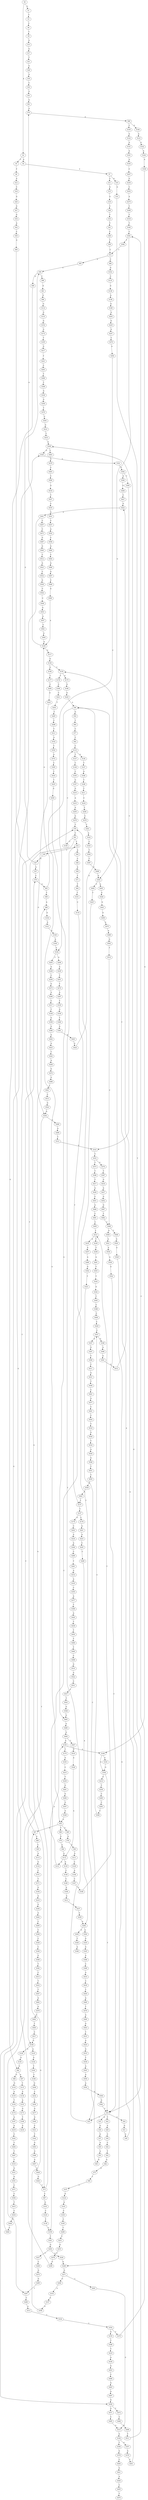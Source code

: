 strict digraph  {
	S0 -> S1 [ label = G ];
	S0 -> S2 [ label = A ];
	S1 -> S3 [ label = T ];
	S2 -> S4 [ label = A ];
	S2 -> S5 [ label = C ];
	S3 -> S6 [ label = C ];
	S4 -> S7 [ label = A ];
	S5 -> S8 [ label = T ];
	S6 -> S9 [ label = T ];
	S7 -> S10 [ label = A ];
	S7 -> S11 [ label = C ];
	S8 -> S12 [ label = A ];
	S9 -> S13 [ label = G ];
	S10 -> S14 [ label = G ];
	S11 -> S15 [ label = G ];
	S12 -> S16 [ label = C ];
	S13 -> S17 [ label = G ];
	S14 -> S18 [ label = T ];
	S15 -> S19 [ label = G ];
	S16 -> S20 [ label = G ];
	S17 -> S21 [ label = T ];
	S18 -> S22 [ label = T ];
	S18 -> S23 [ label = A ];
	S18 -> S24 [ label = G ];
	S18 -> S25 [ label = C ];
	S19 -> S26 [ label = C ];
	S20 -> S27 [ label = G ];
	S21 -> S28 [ label = G ];
	S22 -> S29 [ label = A ];
	S23 -> S30 [ label = G ];
	S24 -> S31 [ label = G ];
	S25 -> S32 [ label = T ];
	S26 -> S33 [ label = T ];
	S27 -> S34 [ label = G ];
	S28 -> S35 [ label = A ];
	S29 -> S36 [ label = C ];
	S30 -> S37 [ label = G ];
	S31 -> S38 [ label = G ];
	S32 -> S39 [ label = C ];
	S32 -> S40 [ label = A ];
	S33 -> S41 [ label = T ];
	S34 -> S42 [ label = A ];
	S35 -> S43 [ label = C ];
	S36 -> S44 [ label = C ];
	S37 -> S45 [ label = A ];
	S38 -> S46 [ label = A ];
	S39 -> S47 [ label = G ];
	S40 -> S48 [ label = C ];
	S41 -> S49 [ label = C ];
	S42 -> S50 [ label = C ];
	S43 -> S51 [ label = G ];
	S44 -> S52 [ label = T ];
	S45 -> S53 [ label = A ];
	S46 -> S54 [ label = G ];
	S46 -> S55 [ label = A ];
	S47 -> S56 [ label = G ];
	S47 -> S57 [ label = A ];
	S48 -> S58 [ label = A ];
	S49 -> S59 [ label = T ];
	S50 -> S60 [ label = G ];
	S51 -> S61 [ label = A ];
	S52 -> S62 [ label = G ];
	S53 -> S63 [ label = G ];
	S54 -> S64 [ label = T ];
	S55 -> S65 [ label = A ];
	S55 -> S66 [ label = T ];
	S55 -> S67 [ label = G ];
	S56 -> S68 [ label = C ];
	S56 -> S69 [ label = A ];
	S57 -> S70 [ label = C ];
	S58 -> S71 [ label = T ];
	S59 -> S72 [ label = C ];
	S60 -> S73 [ label = T ];
	S61 -> S74 [ label = A ];
	S62 -> S75 [ label = G ];
	S63 -> S76 [ label = T ];
	S64 -> S77 [ label = C ];
	S65 -> S78 [ label = A ];
	S66 -> S79 [ label = G ];
	S67 -> S80 [ label = A ];
	S67 -> S76 [ label = T ];
	S68 -> S81 [ label = G ];
	S69 -> S82 [ label = G ];
	S70 -> S83 [ label = G ];
	S71 -> S84 [ label = T ];
	S72 -> S85 [ label = G ];
	S72 -> S86 [ label = C ];
	S73 -> S87 [ label = C ];
	S73 -> S88 [ label = A ];
	S74 -> S89 [ label = A ];
	S75 -> S90 [ label = T ];
	S76 -> S91 [ label = C ];
	S77 -> S92 [ label = C ];
	S78 -> S93 [ label = C ];
	S79 -> S94 [ label = A ];
	S80 -> S95 [ label = C ];
	S81 -> S96 [ label = G ];
	S82 -> S97 [ label = A ];
	S82 -> S98 [ label = G ];
	S83 -> S99 [ label = T ];
	S83 -> S100 [ label = A ];
	S84 -> S101 [ label = T ];
	S85 -> S56 [ label = G ];
	S86 -> S102 [ label = G ];
	S87 -> S103 [ label = G ];
	S88 -> S104 [ label = G ];
	S89 -> S105 [ label = C ];
	S89 -> S106 [ label = G ];
	S90 -> S107 [ label = T ];
	S91 -> S108 [ label = G ];
	S91 -> S32 [ label = T ];
	S91 -> S109 [ label = C ];
	S92 -> S110 [ label = C ];
	S93 -> S111 [ label = A ];
	S94 -> S112 [ label = A ];
	S95 -> S113 [ label = A ];
	S96 -> S114 [ label = G ];
	S97 -> S115 [ label = T ];
	S98 -> S116 [ label = G ];
	S99 -> S88 [ label = A ];
	S100 -> S117 [ label = G ];
	S100 -> S74 [ label = A ];
	S101 -> S118 [ label = C ];
	S102 -> S119 [ label = C ];
	S103 -> S120 [ label = C ];
	S104 -> S121 [ label = A ];
	S105 -> S122 [ label = A ];
	S106 -> S123 [ label = A ];
	S107 -> S124 [ label = A ];
	S108 -> S125 [ label = A ];
	S108 -> S126 [ label = G ];
	S109 -> S110 [ label = C ];
	S110 -> S127 [ label = T ];
	S110 -> S128 [ label = A ];
	S111 -> S129 [ label = C ];
	S112 -> S130 [ label = G ];
	S112 -> S131 [ label = A ];
	S113 -> S132 [ label = G ];
	S114 -> S133 [ label = G ];
	S115 -> S134 [ label = A ];
	S116 -> S135 [ label = A ];
	S117 -> S136 [ label = G ];
	S118 -> S137 [ label = T ];
	S119 -> S138 [ label = G ];
	S120 -> S139 [ label = T ];
	S121 -> S140 [ label = C ];
	S122 -> S141 [ label = A ];
	S123 -> S142 [ label = A ];
	S124 -> S143 [ label = A ];
	S125 -> S144 [ label = G ];
	S126 -> S145 [ label = A ];
	S127 -> S146 [ label = C ];
	S128 -> S147 [ label = T ];
	S129 -> S148 [ label = A ];
	S130 -> S149 [ label = C ];
	S131 -> S150 [ label = A ];
	S132 -> S151 [ label = C ];
	S133 -> S152 [ label = G ];
	S134 -> S153 [ label = A ];
	S135 -> S154 [ label = T ];
	S136 -> S155 [ label = T ];
	S136 -> S156 [ label = G ];
	S137 -> S157 [ label = T ];
	S138 -> S158 [ label = A ];
	S139 -> S159 [ label = C ];
	S140 -> S160 [ label = A ];
	S141 -> S161 [ label = A ];
	S142 -> S162 [ label = A ];
	S143 -> S163 [ label = C ];
	S144 -> S164 [ label = T ];
	S145 -> S82 [ label = G ];
	S146 -> S165 [ label = C ];
	S147 -> S166 [ label = G ];
	S148 -> S167 [ label = C ];
	S149 -> S168 [ label = C ];
	S150 -> S169 [ label = A ];
	S150 -> S170 [ label = T ];
	S151 -> S171 [ label = T ];
	S152 -> S172 [ label = G ];
	S153 -> S173 [ label = G ];
	S154 -> S174 [ label = T ];
	S155 -> S175 [ label = G ];
	S155 -> S176 [ label = T ];
	S156 -> S177 [ label = T ];
	S157 -> S178 [ label = C ];
	S157 -> S179 [ label = A ];
	S158 -> S180 [ label = G ];
	S159 -> S181 [ label = T ];
	S160 -> S182 [ label = C ];
	S161 -> S183 [ label = A ];
	S162 -> S184 [ label = A ];
	S163 -> S185 [ label = C ];
	S164 -> S186 [ label = T ];
	S165 -> S187 [ label = G ];
	S166 -> S188 [ label = T ];
	S167 -> S189 [ label = C ];
	S168 -> S190 [ label = A ];
	S169 -> S191 [ label = A ];
	S169 -> S192 [ label = G ];
	S170 -> S193 [ label = A ];
	S171 -> S194 [ label = G ];
	S172 -> S195 [ label = T ];
	S173 -> S196 [ label = T ];
	S174 -> S197 [ label = A ];
	S175 -> S198 [ label = G ];
	S176 -> S199 [ label = C ];
	S177 -> S200 [ label = C ];
	S178 -> S201 [ label = A ];
	S179 -> S202 [ label = C ];
	S180 -> S203 [ label = A ];
	S181 -> S204 [ label = G ];
	S182 -> S205 [ label = C ];
	S182 -> S206 [ label = A ];
	S183 -> S207 [ label = C ];
	S184 -> S169 [ label = A ];
	S185 -> S208 [ label = T ];
	S186 -> S209 [ label = G ];
	S187 -> S210 [ label = G ];
	S188 -> S211 [ label = T ];
	S189 -> S212 [ label = T ];
	S190 -> S213 [ label = A ];
	S191 -> S192 [ label = G ];
	S192 -> S214 [ label = G ];
	S192 -> S18 [ label = T ];
	S193 -> S215 [ label = C ];
	S194 -> S216 [ label = A ];
	S195 -> S217 [ label = G ];
	S196 -> S218 [ label = A ];
	S197 -> S219 [ label = A ];
	S198 -> S220 [ label = G ];
	S199 -> S221 [ label = C ];
	S200 -> S222 [ label = G ];
	S201 -> S223 [ label = A ];
	S202 -> S224 [ label = A ];
	S203 -> S225 [ label = G ];
	S204 -> S226 [ label = A ];
	S204 -> S227 [ label = T ];
	S205 -> S228 [ label = A ];
	S206 -> S229 [ label = A ];
	S207 -> S230 [ label = G ];
	S208 -> S231 [ label = C ];
	S209 -> S232 [ label = C ];
	S210 -> S233 [ label = A ];
	S211 -> S234 [ label = C ];
	S212 -> S235 [ label = A ];
	S212 -> S236 [ label = T ];
	S213 -> S237 [ label = C ];
	S214 -> S238 [ label = T ];
	S215 -> S239 [ label = T ];
	S216 -> S240 [ label = G ];
	S217 -> S241 [ label = T ];
	S219 -> S242 [ label = C ];
	S220 -> S46 [ label = A ];
	S221 -> S243 [ label = T ];
	S222 -> S244 [ label = G ];
	S223 -> S245 [ label = C ];
	S224 -> S246 [ label = A ];
	S225 -> S247 [ label = A ];
	S226 -> S248 [ label = G ];
	S227 -> S249 [ label = C ];
	S228 -> S250 [ label = C ];
	S229 -> S251 [ label = T ];
	S230 -> S252 [ label = C ];
	S231 -> S253 [ label = G ];
	S232 -> S254 [ label = C ];
	S233 -> S255 [ label = A ];
	S234 -> S256 [ label = T ];
	S235 -> S257 [ label = A ];
	S236 -> S258 [ label = T ];
	S237 -> S259 [ label = C ];
	S238 -> S260 [ label = C ];
	S239 -> S261 [ label = G ];
	S240 -> S262 [ label = A ];
	S241 -> S263 [ label = C ];
	S242 -> S264 [ label = T ];
	S243 -> S265 [ label = T ];
	S244 -> S266 [ label = G ];
	S244 -> S267 [ label = T ];
	S245 -> S268 [ label = C ];
	S246 -> S269 [ label = C ];
	S247 -> S270 [ label = C ];
	S248 -> S271 [ label = G ];
	S249 -> S272 [ label = G ];
	S250 -> S273 [ label = G ];
	S251 -> S274 [ label = T ];
	S252 -> S275 [ label = A ];
	S253 -> S276 [ label = T ];
	S254 -> S277 [ label = G ];
	S255 -> S278 [ label = G ];
	S256 -> S279 [ label = C ];
	S257 -> S280 [ label = A ];
	S258 -> S281 [ label = A ];
	S259 -> S282 [ label = A ];
	S260 -> S283 [ label = C ];
	S261 -> S284 [ label = G ];
	S262 -> S285 [ label = C ];
	S263 -> S286 [ label = T ];
	S264 -> S287 [ label = T ];
	S265 -> S288 [ label = C ];
	S266 -> S289 [ label = G ];
	S267 -> S290 [ label = C ];
	S268 -> S282 [ label = A ];
	S269 -> S291 [ label = T ];
	S270 -> S292 [ label = A ];
	S271 -> S293 [ label = C ];
	S271 -> S294 [ label = G ];
	S272 -> S295 [ label = G ];
	S273 -> S296 [ label = A ];
	S274 -> S297 [ label = A ];
	S275 -> S298 [ label = C ];
	S276 -> S299 [ label = G ];
	S277 -> S300 [ label = G ];
	S278 -> S76 [ label = T ];
	S279 -> S301 [ label = T ];
	S280 -> S302 [ label = G ];
	S281 -> S303 [ label = T ];
	S282 -> S304 [ label = A ];
	S282 -> S305 [ label = G ];
	S283 -> S306 [ label = C ];
	S284 -> S307 [ label = G ];
	S285 -> S308 [ label = C ];
	S286 -> S309 [ label = T ];
	S287 -> S310 [ label = T ];
	S288 -> S311 [ label = T ];
	S289 -> S312 [ label = T ];
	S290 -> S313 [ label = A ];
	S291 -> S314 [ label = A ];
	S292 -> S182 [ label = C ];
	S293 -> S315 [ label = G ];
	S294 -> S316 [ label = G ];
	S295 -> S267 [ label = T ];
	S296 -> S317 [ label = C ];
	S297 -> S318 [ label = T ];
	S298 -> S319 [ label = T ];
	S299 -> S320 [ label = G ];
	S300 -> S321 [ label = C ];
	S301 -> S322 [ label = A ];
	S302 -> S323 [ label = T ];
	S303 -> S324 [ label = T ];
	S304 -> S325 [ label = G ];
	S305 -> S326 [ label = T ];
	S306 -> S327 [ label = C ];
	S307 -> S328 [ label = A ];
	S308 -> S329 [ label = C ];
	S309 -> S330 [ label = G ];
	S310 -> S331 [ label = G ];
	S311 -> S332 [ label = A ];
	S312 -> S333 [ label = T ];
	S313 -> S334 [ label = C ];
	S314 -> S335 [ label = A ];
	S315 -> S336 [ label = G ];
	S316 -> S337 [ label = A ];
	S317 -> S338 [ label = T ];
	S318 -> S339 [ label = G ];
	S319 -> S340 [ label = T ];
	S320 -> S341 [ label = G ];
	S321 -> S342 [ label = T ];
	S322 -> S343 [ label = C ];
	S323 -> S25 [ label = C ];
	S324 -> S344 [ label = G ];
	S325 -> S345 [ label = G ];
	S326 -> S346 [ label = A ];
	S327 -> S347 [ label = A ];
	S327 -> S348 [ label = G ];
	S328 -> S55 [ label = A ];
	S329 -> S349 [ label = C ];
	S330 -> S350 [ label = G ];
	S331 -> S351 [ label = G ];
	S332 -> S352 [ label = T ];
	S333 -> S353 [ label = T ];
	S334 -> S354 [ label = T ];
	S335 -> S355 [ label = C ];
	S336 -> S356 [ label = T ];
	S336 -> S357 [ label = A ];
	S337 -> S358 [ label = A ];
	S338 -> S359 [ label = G ];
	S339 -> S360 [ label = T ];
	S340 -> S361 [ label = C ];
	S341 -> S362 [ label = G ];
	S342 -> S363 [ label = G ];
	S343 -> S364 [ label = T ];
	S344 -> S365 [ label = T ];
	S345 -> S366 [ label = A ];
	S347 -> S367 [ label = G ];
	S348 -> S368 [ label = A ];
	S349 -> S369 [ label = G ];
	S350 -> S370 [ label = T ];
	S351 -> S371 [ label = C ];
	S352 -> S372 [ label = A ];
	S353 -> S373 [ label = T ];
	S353 -> S374 [ label = G ];
	S354 -> S375 [ label = T ];
	S354 -> S376 [ label = G ];
	S355 -> S377 [ label = A ];
	S356 -> S378 [ label = G ];
	S357 -> S379 [ label = G ];
	S358 -> S67 [ label = G ];
	S359 -> S380 [ label = G ];
	S360 -> S381 [ label = G ];
	S361 -> S382 [ label = T ];
	S361 -> S383 [ label = G ];
	S362 -> S384 [ label = A ];
	S362 -> S385 [ label = T ];
	S363 -> S386 [ label = G ];
	S364 -> S387 [ label = T ];
	S365 -> S388 [ label = C ];
	S366 -> S389 [ label = C ];
	S367 -> S390 [ label = T ];
	S368 -> S391 [ label = G ];
	S369 -> S392 [ label = T ];
	S370 -> S393 [ label = C ];
	S371 -> S394 [ label = C ];
	S372 -> S395 [ label = C ];
	S373 -> S396 [ label = T ];
	S374 -> S397 [ label = T ];
	S375 -> S361 [ label = C ];
	S376 -> S398 [ label = T ];
	S377 -> S399 [ label = T ];
	S378 -> S400 [ label = C ];
	S379 -> S401 [ label = C ];
	S380 -> S402 [ label = A ];
	S381 -> S403 [ label = G ];
	S382 -> S72 [ label = C ];
	S383 -> S404 [ label = C ];
	S383 -> S405 [ label = A ];
	S384 -> S406 [ label = G ];
	S385 -> S333 [ label = T ];
	S386 -> S407 [ label = A ];
	S387 -> S408 [ label = C ];
	S388 -> S409 [ label = C ];
	S389 -> S410 [ label = A ];
	S390 -> S411 [ label = C ];
	S391 -> S412 [ label = G ];
	S392 -> S413 [ label = C ];
	S393 -> S414 [ label = G ];
	S394 -> S415 [ label = T ];
	S395 -> S416 [ label = T ];
	S396 -> S417 [ label = T ];
	S397 -> S418 [ label = G ];
	S398 -> S419 [ label = T ];
	S399 -> S420 [ label = A ];
	S400 -> S421 [ label = G ];
	S401 -> S422 [ label = G ];
	S402 -> S423 [ label = A ];
	S403 -> S424 [ label = G ];
	S404 -> S425 [ label = T ];
	S405 -> S426 [ label = A ];
	S406 -> S427 [ label = C ];
	S407 -> S428 [ label = C ];
	S408 -> S383 [ label = G ];
	S409 -> S429 [ label = C ];
	S410 -> S430 [ label = C ];
	S411 -> S431 [ label = A ];
	S412 -> S155 [ label = T ];
	S413 -> S432 [ label = T ];
	S414 -> S433 [ label = T ];
	S415 -> S434 [ label = C ];
	S416 -> S435 [ label = T ];
	S417 -> S436 [ label = A ];
	S418 -> S437 [ label = A ];
	S419 -> S438 [ label = A ];
	S420 -> S439 [ label = T ];
	S421 -> S440 [ label = A ];
	S422 -> S441 [ label = A ];
	S423 -> S442 [ label = T ];
	S424 -> S46 [ label = A ];
	S425 -> S159 [ label = C ];
	S426 -> S443 [ label = G ];
	S427 -> S422 [ label = G ];
	S428 -> S444 [ label = G ];
	S429 -> S327 [ label = C ];
	S430 -> S445 [ label = T ];
	S431 -> S446 [ label = T ];
	S432 -> S447 [ label = T ];
	S433 -> S448 [ label = G ];
	S434 -> S449 [ label = G ];
	S435 -> S450 [ label = G ];
	S436 -> S451 [ label = C ];
	S437 -> S452 [ label = G ];
	S438 -> S453 [ label = G ];
	S439 -> S454 [ label = T ];
	S440 -> S455 [ label = C ];
	S441 -> S456 [ label = G ];
	S441 -> S457 [ label = C ];
	S442 -> S458 [ label = A ];
	S443 -> S459 [ label = G ];
	S444 -> S73 [ label = T ];
	S445 -> S460 [ label = A ];
	S446 -> S461 [ label = C ];
	S447 -> S462 [ label = A ];
	S448 -> S320 [ label = G ];
	S448 -> S463 [ label = T ];
	S449 -> S464 [ label = A ];
	S450 -> S465 [ label = A ];
	S451 -> S466 [ label = A ];
	S452 -> S467 [ label = G ];
	S453 -> S468 [ label = C ];
	S454 -> S469 [ label = T ];
	S455 -> S470 [ label = T ];
	S456 -> S471 [ label = G ];
	S456 -> S472 [ label = T ];
	S457 -> S473 [ label = C ];
	S458 -> S474 [ label = G ];
	S459 -> S475 [ label = A ];
	S460 -> S476 [ label = T ];
	S461 -> S477 [ label = A ];
	S462 -> S478 [ label = A ];
	S463 -> S479 [ label = G ];
	S464 -> S70 [ label = C ];
	S465 -> S480 [ label = A ];
	S466 -> S481 [ label = C ];
	S467 -> S482 [ label = T ];
	S468 -> S483 [ label = G ];
	S469 -> S484 [ label = T ];
	S471 -> S485 [ label = C ];
	S472 -> S486 [ label = C ];
	S473 -> S487 [ label = G ];
	S474 -> S488 [ label = G ];
	S475 -> S489 [ label = G ];
	S476 -> S490 [ label = G ];
	S477 -> S491 [ label = C ];
	S478 -> S492 [ label = G ];
	S479 -> S493 [ label = C ];
	S480 -> S494 [ label = A ];
	S481 -> S495 [ label = C ];
	S482 -> S496 [ label = C ];
	S483 -> S497 [ label = A ];
	S484 -> S498 [ label = C ];
	S485 -> S315 [ label = G ];
	S486 -> S499 [ label = G ];
	S487 -> S500 [ label = G ];
	S488 -> S501 [ label = T ];
	S489 -> S502 [ label = G ];
	S490 -> S503 [ label = G ];
	S491 -> S504 [ label = C ];
	S492 -> S505 [ label = T ];
	S493 -> S506 [ label = C ];
	S494 -> S150 [ label = A ];
	S494 -> S507 [ label = T ];
	S495 -> S212 [ label = T ];
	S496 -> S508 [ label = T ];
	S496 -> S509 [ label = A ];
	S497 -> S456 [ label = G ];
	S498 -> S510 [ label = G ];
	S499 -> S511 [ label = T ];
	S500 -> S512 [ label = C ];
	S501 -> S513 [ label = C ];
	S502 -> S514 [ label = T ];
	S503 -> S515 [ label = T ];
	S504 -> S516 [ label = T ];
	S505 -> S517 [ label = C ];
	S506 -> S518 [ label = G ];
	S507 -> S519 [ label = G ];
	S508 -> S520 [ label = G ];
	S509 -> S521 [ label = A ];
	S510 -> S522 [ label = A ];
	S511 -> S448 [ label = G ];
	S512 -> S523 [ label = G ];
	S513 -> S524 [ label = G ];
	S514 -> S496 [ label = C ];
	S515 -> S525 [ label = A ];
	S516 -> S526 [ label = G ];
	S517 -> S108 [ label = G ];
	S518 -> S527 [ label = T ];
	S519 -> S528 [ label = A ];
	S520 -> S529 [ label = A ];
	S521 -> S530 [ label = A ];
	S522 -> S531 [ label = C ];
	S523 -> S532 [ label = C ];
	S524 -> S244 [ label = G ];
	S525 -> S533 [ label = G ];
	S526 -> S534 [ label = T ];
	S527 -> S535 [ label = C ];
	S528 -> S112 [ label = A ];
	S529 -> S248 [ label = G ];
	S530 -> S536 [ label = A ];
	S531 -> S537 [ label = T ];
	S532 -> S538 [ label = G ];
	S533 -> S539 [ label = T ];
	S534 -> S540 [ label = A ];
	S535 -> S541 [ label = A ];
	S536 -> S542 [ label = G ];
	S537 -> S543 [ label = T ];
	S538 -> S544 [ label = C ];
	S539 -> S545 [ label = A ];
	S540 -> S546 [ label = A ];
	S541 -> S547 [ label = C ];
	S542 -> S18 [ label = T ];
	S543 -> S548 [ label = G ];
	S544 -> S549 [ label = C ];
	S545 -> S550 [ label = A ];
	S546 -> S551 [ label = T ];
	S547 -> S552 [ label = A ];
	S548 -> S465 [ label = A ];
	S549 -> S553 [ label = G ];
	S550 -> S554 [ label = A ];
	S551 -> S555 [ label = T ];
	S552 -> S556 [ label = C ];
	S553 -> S557 [ label = A ];
	S554 -> S558 [ label = A ];
	S555 -> S559 [ label = T ];
	S556 -> S560 [ label = G ];
	S557 -> S561 [ label = C ];
	S558 -> S562 [ label = G ];
	S559 -> S563 [ label = C ];
	S560 -> S564 [ label = C ];
	S561 -> S565 [ label = G ];
	S562 -> S18 [ label = T ];
	S563 -> S137 [ label = T ];
	S564 -> S566 [ label = G ];
	S565 -> S100 [ label = A ];
	S566 -> S567 [ label = A ];
	S567 -> S568 [ label = C ];
	S568 -> S569 [ label = G ];
	S569 -> S100 [ label = A ];
}
